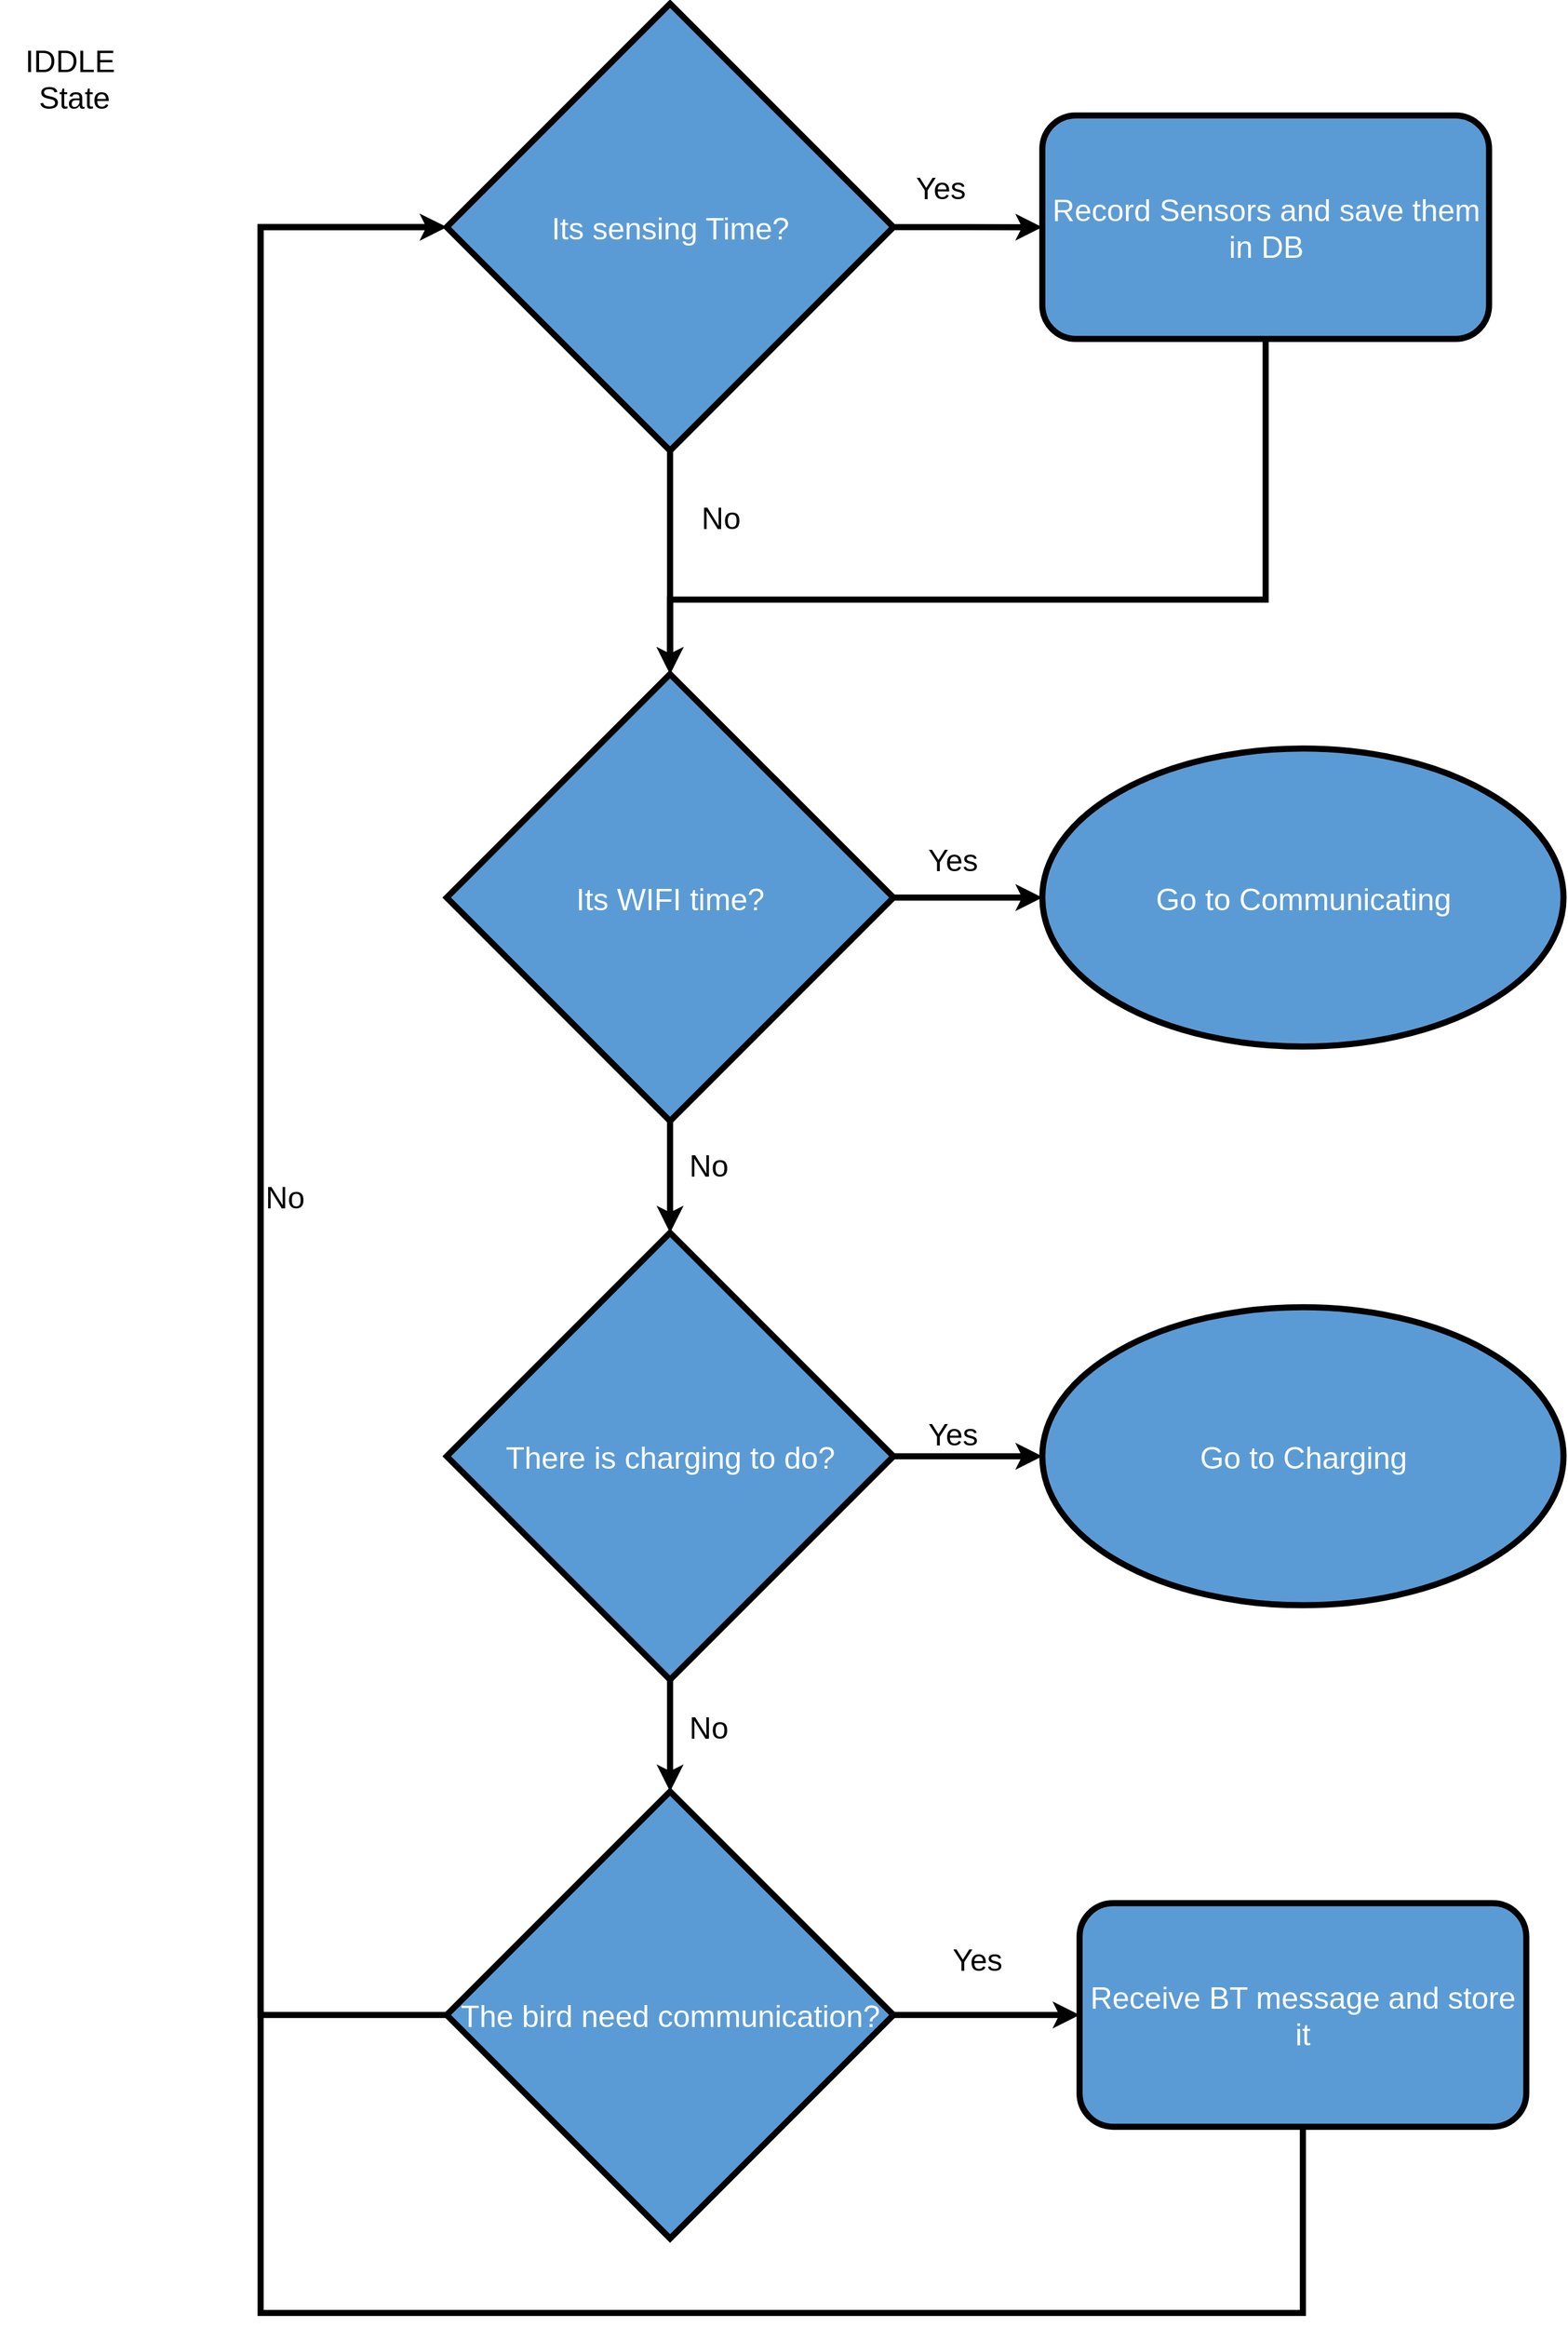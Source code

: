 <mxfile version="15.3.7" type="device"><diagram id="Aq8C7NM-q_EOuL56kIrI" name="Page-1"><mxGraphModel dx="2081" dy="1783" grid="1" gridSize="10" guides="1" tooltips="1" connect="1" arrows="1" fold="1" page="1" pageScale="1" pageWidth="827" pageHeight="1169" math="0" shadow="0"><root><mxCell id="0"/><mxCell id="1" parent="0"/><mxCell id="OLDNZjY_V4Xaq0CXcxeR-1" value="" style="group;fontSize=25;" vertex="1" connectable="0" parent="1"><mxGeometry x="950" y="80" width="1280.32" height="1890" as="geometry"/></mxCell><mxCell id="Kl6rUYlBZ52-5VsQZGhu-5" value="IDDLE&amp;nbsp;&lt;br style=&quot;font-size: 25px;&quot;&gt;State" style="text;html=1;strokeColor=none;fillColor=none;align=center;verticalAlign=middle;whiteSpace=wrap;rounded=0;strokeWidth=5;fontSize=25;" parent="OLDNZjY_V4Xaq0CXcxeR-1" vertex="1"><mxGeometry y="30.484" width="121.935" height="60.968" as="geometry"/></mxCell><mxCell id="Kl6rUYlBZ52-5VsQZGhu-8" value="Its sensing Time?" style="rhombus;whiteSpace=wrap;html=1;fillColor=#5B9BD5;fontColor=#FFFFFF;strokeWidth=5;fontSize=25;" parent="OLDNZjY_V4Xaq0CXcxeR-1" vertex="1"><mxGeometry x="365.806" width="365.806" height="365.806" as="geometry"/></mxCell><mxCell id="Kl6rUYlBZ52-5VsQZGhu-11" value="Its WIFI time?" style="rhombus;whiteSpace=wrap;html=1;fillColor=#5B9BD5;fontColor=#FFFFFF;strokeWidth=5;fontSize=25;" parent="OLDNZjY_V4Xaq0CXcxeR-1" vertex="1"><mxGeometry x="365.806" y="548.71" width="365.806" height="365.806" as="geometry"/></mxCell><mxCell id="Kl6rUYlBZ52-5VsQZGhu-6" value="No" style="edgeStyle=orthogonalEdgeStyle;rounded=0;orthogonalLoop=1;jettySize=auto;html=1;labelBackgroundColor=none;strokeWidth=5;fontSize=25;" parent="OLDNZjY_V4Xaq0CXcxeR-1" source="Kl6rUYlBZ52-5VsQZGhu-8" target="Kl6rUYlBZ52-5VsQZGhu-11" edge="1"><mxGeometry x="-0.407" y="41" relative="1" as="geometry"><mxPoint as="offset"/></mxGeometry></mxCell><mxCell id="Kl6rUYlBZ52-5VsQZGhu-13" value="No" style="edgeStyle=orthogonalEdgeStyle;rounded=0;orthogonalLoop=1;jettySize=auto;html=1;entryX=0;entryY=0.5;entryDx=0;entryDy=0;labelBackgroundColor=none;strokeWidth=5;fontSize=25;" parent="OLDNZjY_V4Xaq0CXcxeR-1" source="Kl6rUYlBZ52-5VsQZGhu-14" target="Kl6rUYlBZ52-5VsQZGhu-8" edge="1"><mxGeometry x="-0.069" y="-20" relative="1" as="geometry"><Array as="points"><mxPoint x="213.387" y="1646.129"/><mxPoint x="213.387" y="182.903"/></Array><mxPoint as="offset"/></mxGeometry></mxCell><mxCell id="Kl6rUYlBZ52-5VsQZGhu-14" value="The bird need communication?" style="rhombus;whiteSpace=wrap;html=1;fillColor=#5B9BD5;fontColor=#FFFFFF;strokeWidth=5;fontSize=25;" parent="OLDNZjY_V4Xaq0CXcxeR-1" vertex="1"><mxGeometry x="365.806" y="1463.226" width="365.806" height="365.806" as="geometry"/></mxCell><mxCell id="Kl6rUYlBZ52-5VsQZGhu-15" value="No" style="edgeStyle=orthogonalEdgeStyle;rounded=0;orthogonalLoop=1;jettySize=auto;html=1;labelBackgroundColor=none;strokeWidth=5;fontSize=25;" parent="OLDNZjY_V4Xaq0CXcxeR-1" source="Kl6rUYlBZ52-5VsQZGhu-17" target="Kl6rUYlBZ52-5VsQZGhu-14" edge="1"><mxGeometry x="-0.164" y="31" relative="1" as="geometry"><mxPoint as="offset"/></mxGeometry></mxCell><mxCell id="Kl6rUYlBZ52-5VsQZGhu-17" value="&lt;font style=&quot;font-size: 25px;&quot;&gt;There is charging to do?&lt;/font&gt;" style="rhombus;whiteSpace=wrap;html=1;fillColor=#5B9BD5;fontColor=#FFFFFF;strokeWidth=5;fontSize=25;" parent="OLDNZjY_V4Xaq0CXcxeR-1" vertex="1"><mxGeometry x="365.806" y="1005.968" width="365.806" height="365.806" as="geometry"/></mxCell><mxCell id="Kl6rUYlBZ52-5VsQZGhu-9" value="No" style="edgeStyle=orthogonalEdgeStyle;rounded=0;orthogonalLoop=1;jettySize=auto;html=1;labelBackgroundColor=none;strokeWidth=5;fontSize=25;" parent="OLDNZjY_V4Xaq0CXcxeR-1" source="Kl6rUYlBZ52-5VsQZGhu-11" target="Kl6rUYlBZ52-5VsQZGhu-17" edge="1"><mxGeometry x="-0.224" y="31" relative="1" as="geometry"><mxPoint as="offset"/></mxGeometry></mxCell><mxCell id="Kl6rUYlBZ52-5VsQZGhu-18" style="edgeStyle=orthogonalEdgeStyle;rounded=0;orthogonalLoop=1;jettySize=auto;html=1;strokeWidth=5;fontSize=25;" parent="OLDNZjY_V4Xaq0CXcxeR-1" source="Kl6rUYlBZ52-5VsQZGhu-19" target="Kl6rUYlBZ52-5VsQZGhu-11" edge="1"><mxGeometry relative="1" as="geometry"><Array as="points"><mxPoint x="1036.45" y="487.742"/><mxPoint x="548.709" y="487.742"/></Array></mxGeometry></mxCell><mxCell id="Kl6rUYlBZ52-5VsQZGhu-19" value="Record Sensors and save them in DB" style="rounded=1;whiteSpace=wrap;html=1;fillColor=#5B9BD5;fontColor=#FFFFFF;strokeWidth=5;fontSize=25;" parent="OLDNZjY_V4Xaq0CXcxeR-1" vertex="1"><mxGeometry x="853.547" y="91.452" width="365.806" height="182.903" as="geometry"/></mxCell><mxCell id="Kl6rUYlBZ52-5VsQZGhu-7" value="Yes" style="edgeStyle=orthogonalEdgeStyle;rounded=0;orthogonalLoop=1;jettySize=auto;html=1;labelBackgroundColor=none;strokeWidth=5;fontSize=25;" parent="OLDNZjY_V4Xaq0CXcxeR-1" source="Kl6rUYlBZ52-5VsQZGhu-8" target="Kl6rUYlBZ52-5VsQZGhu-19" edge="1"><mxGeometry x="-0.371" y="33" relative="1" as="geometry"><mxPoint as="offset"/></mxGeometry></mxCell><mxCell id="Kl6rUYlBZ52-5VsQZGhu-20" value="Go to Communicating" style="ellipse;whiteSpace=wrap;html=1;fillColor=#5B9BD5;fontColor=#FFFFFF;strokeWidth=5;fontSize=25;" parent="OLDNZjY_V4Xaq0CXcxeR-1" vertex="1"><mxGeometry x="853.547" y="609.677" width="426.773" height="243.871" as="geometry"/></mxCell><mxCell id="Kl6rUYlBZ52-5VsQZGhu-10" value="Yes" style="edgeStyle=orthogonalEdgeStyle;rounded=0;orthogonalLoop=1;jettySize=auto;html=1;labelBackgroundColor=none;strokeWidth=5;fontSize=25;" parent="OLDNZjY_V4Xaq0CXcxeR-1" source="Kl6rUYlBZ52-5VsQZGhu-11" target="Kl6rUYlBZ52-5VsQZGhu-20" edge="1"><mxGeometry x="-0.207" y="32" relative="1" as="geometry"><mxPoint as="offset"/></mxGeometry></mxCell><mxCell id="Kl6rUYlBZ52-5VsQZGhu-21" value="Go to Charging" style="ellipse;whiteSpace=wrap;html=1;fillColor=#5B9BD5;fontColor=#FFFFFF;strokeWidth=5;fontSize=25;" parent="OLDNZjY_V4Xaq0CXcxeR-1" vertex="1"><mxGeometry x="853.547" y="1066.935" width="426.773" height="243.871" as="geometry"/></mxCell><mxCell id="Kl6rUYlBZ52-5VsQZGhu-16" value="Yes" style="edgeStyle=orthogonalEdgeStyle;rounded=0;orthogonalLoop=1;jettySize=auto;html=1;labelBackgroundColor=none;strokeWidth=5;fontSize=25;" parent="OLDNZjY_V4Xaq0CXcxeR-1" source="Kl6rUYlBZ52-5VsQZGhu-17" target="Kl6rUYlBZ52-5VsQZGhu-21" edge="1"><mxGeometry x="-0.206" y="19" relative="1" as="geometry"><mxPoint as="offset"/></mxGeometry></mxCell><mxCell id="Kl6rUYlBZ52-5VsQZGhu-22" style="edgeStyle=orthogonalEdgeStyle;rounded=0;orthogonalLoop=1;jettySize=auto;html=1;entryX=0;entryY=0.5;entryDx=0;entryDy=0;strokeWidth=5;fontSize=25;" parent="OLDNZjY_V4Xaq0CXcxeR-1" source="Kl6rUYlBZ52-5VsQZGhu-23" target="Kl6rUYlBZ52-5VsQZGhu-8" edge="1"><mxGeometry relative="1" as="geometry"><Array as="points"><mxPoint x="1066.933" y="1890.0"/><mxPoint x="213.387" y="1890.0"/><mxPoint x="213.387" y="182.903"/></Array></mxGeometry></mxCell><mxCell id="Kl6rUYlBZ52-5VsQZGhu-23" value="Receive BT message and store it" style="rounded=1;whiteSpace=wrap;html=1;fillColor=#5B9BD5;fontColor=#FFFFFF;strokeWidth=5;fontSize=25;" parent="OLDNZjY_V4Xaq0CXcxeR-1" vertex="1"><mxGeometry x="884.03" y="1554.677" width="365.806" height="182.903" as="geometry"/></mxCell><mxCell id="Kl6rUYlBZ52-5VsQZGhu-12" value="Yes" style="edgeStyle=orthogonalEdgeStyle;rounded=0;orthogonalLoop=1;jettySize=auto;html=1;labelBackgroundColor=none;strokeWidth=5;fontSize=25;" parent="OLDNZjY_V4Xaq0CXcxeR-1" source="Kl6rUYlBZ52-5VsQZGhu-14" target="Kl6rUYlBZ52-5VsQZGhu-23" edge="1"><mxGeometry x="-0.102" y="46" relative="1" as="geometry"><mxPoint as="offset"/></mxGeometry></mxCell></root></mxGraphModel></diagram></mxfile>